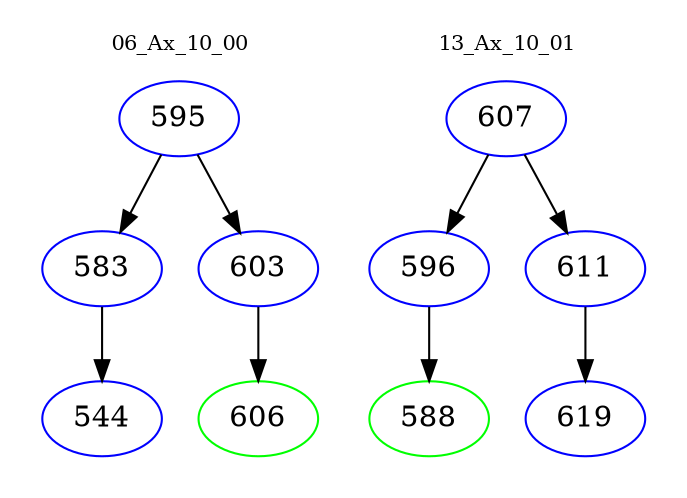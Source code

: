 digraph{
subgraph cluster_0 {
color = white
label = "06_Ax_10_00";
fontsize=10;
T0_595 [label="595", color="blue"]
T0_595 -> T0_583 [color="black"]
T0_583 [label="583", color="blue"]
T0_583 -> T0_544 [color="black"]
T0_544 [label="544", color="blue"]
T0_595 -> T0_603 [color="black"]
T0_603 [label="603", color="blue"]
T0_603 -> T0_606 [color="black"]
T0_606 [label="606", color="green"]
}
subgraph cluster_1 {
color = white
label = "13_Ax_10_01";
fontsize=10;
T1_607 [label="607", color="blue"]
T1_607 -> T1_596 [color="black"]
T1_596 [label="596", color="blue"]
T1_596 -> T1_588 [color="black"]
T1_588 [label="588", color="green"]
T1_607 -> T1_611 [color="black"]
T1_611 [label="611", color="blue"]
T1_611 -> T1_619 [color="black"]
T1_619 [label="619", color="blue"]
}
}
